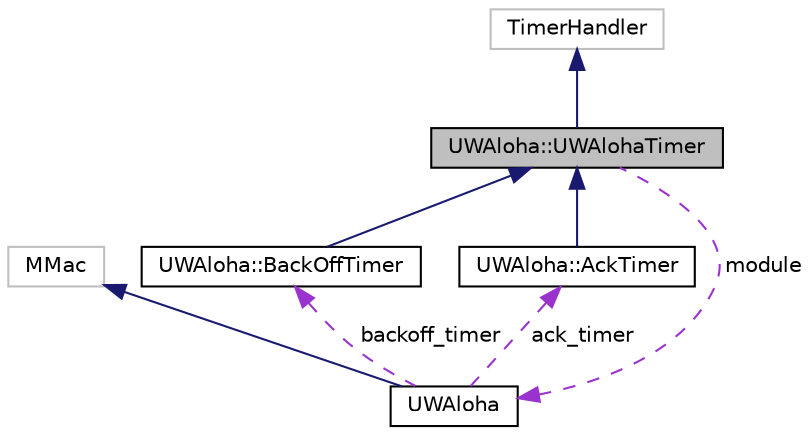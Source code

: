 digraph "UWAloha::UWAlohaTimer"
{
 // LATEX_PDF_SIZE
  edge [fontname="Helvetica",fontsize="10",labelfontname="Helvetica",labelfontsize="10"];
  node [fontname="Helvetica",fontsize="10",shape=record];
  Node1 [label="UWAloha::UWAlohaTimer",height=0.2,width=0.4,color="black", fillcolor="grey75", style="filled", fontcolor="black",tooltip="Base class of all the timer used in this protocol."];
  Node2 -> Node1 [dir="back",color="midnightblue",fontsize="10",style="solid",fontname="Helvetica"];
  Node2 [label="TimerHandler",height=0.2,width=0.4,color="grey75", fillcolor="white", style="filled",tooltip=" "];
  Node3 -> Node1 [dir="back",color="darkorchid3",fontsize="10",style="dashed",label=" module" ,fontname="Helvetica"];
  Node3 [label="UWAloha",height=0.2,width=0.4,color="black", fillcolor="white", style="filled",URL="$classUWAloha.html",tooltip="This is the base class of UWAloha protocol, which is a derived class of MMac."];
  Node4 -> Node3 [dir="back",color="midnightblue",fontsize="10",style="solid",fontname="Helvetica"];
  Node4 [label="MMac",height=0.2,width=0.4,color="grey75", fillcolor="white", style="filled",tooltip=" "];
  Node5 -> Node3 [dir="back",color="darkorchid3",fontsize="10",style="dashed",label=" backoff_timer" ,fontname="Helvetica"];
  Node5 [label="UWAloha::BackOffTimer",height=0.2,width=0.4,color="black", fillcolor="white", style="filled",URL="$classUWAloha_1_1BackOffTimer.html",tooltip="Base class of BackoffTimer."];
  Node1 -> Node5 [dir="back",color="midnightblue",fontsize="10",style="solid",fontname="Helvetica"];
  Node6 -> Node3 [dir="back",color="darkorchid3",fontsize="10",style="dashed",label=" ack_timer" ,fontname="Helvetica"];
  Node6 [label="UWAloha::AckTimer",height=0.2,width=0.4,color="black", fillcolor="white", style="filled",URL="$classUWAloha_1_1AckTimer.html",tooltip="Base class of AckTimer, which is a derived class of UWAlohaTimer."];
  Node1 -> Node6 [dir="back",color="midnightblue",fontsize="10",style="solid",fontname="Helvetica"];
}
